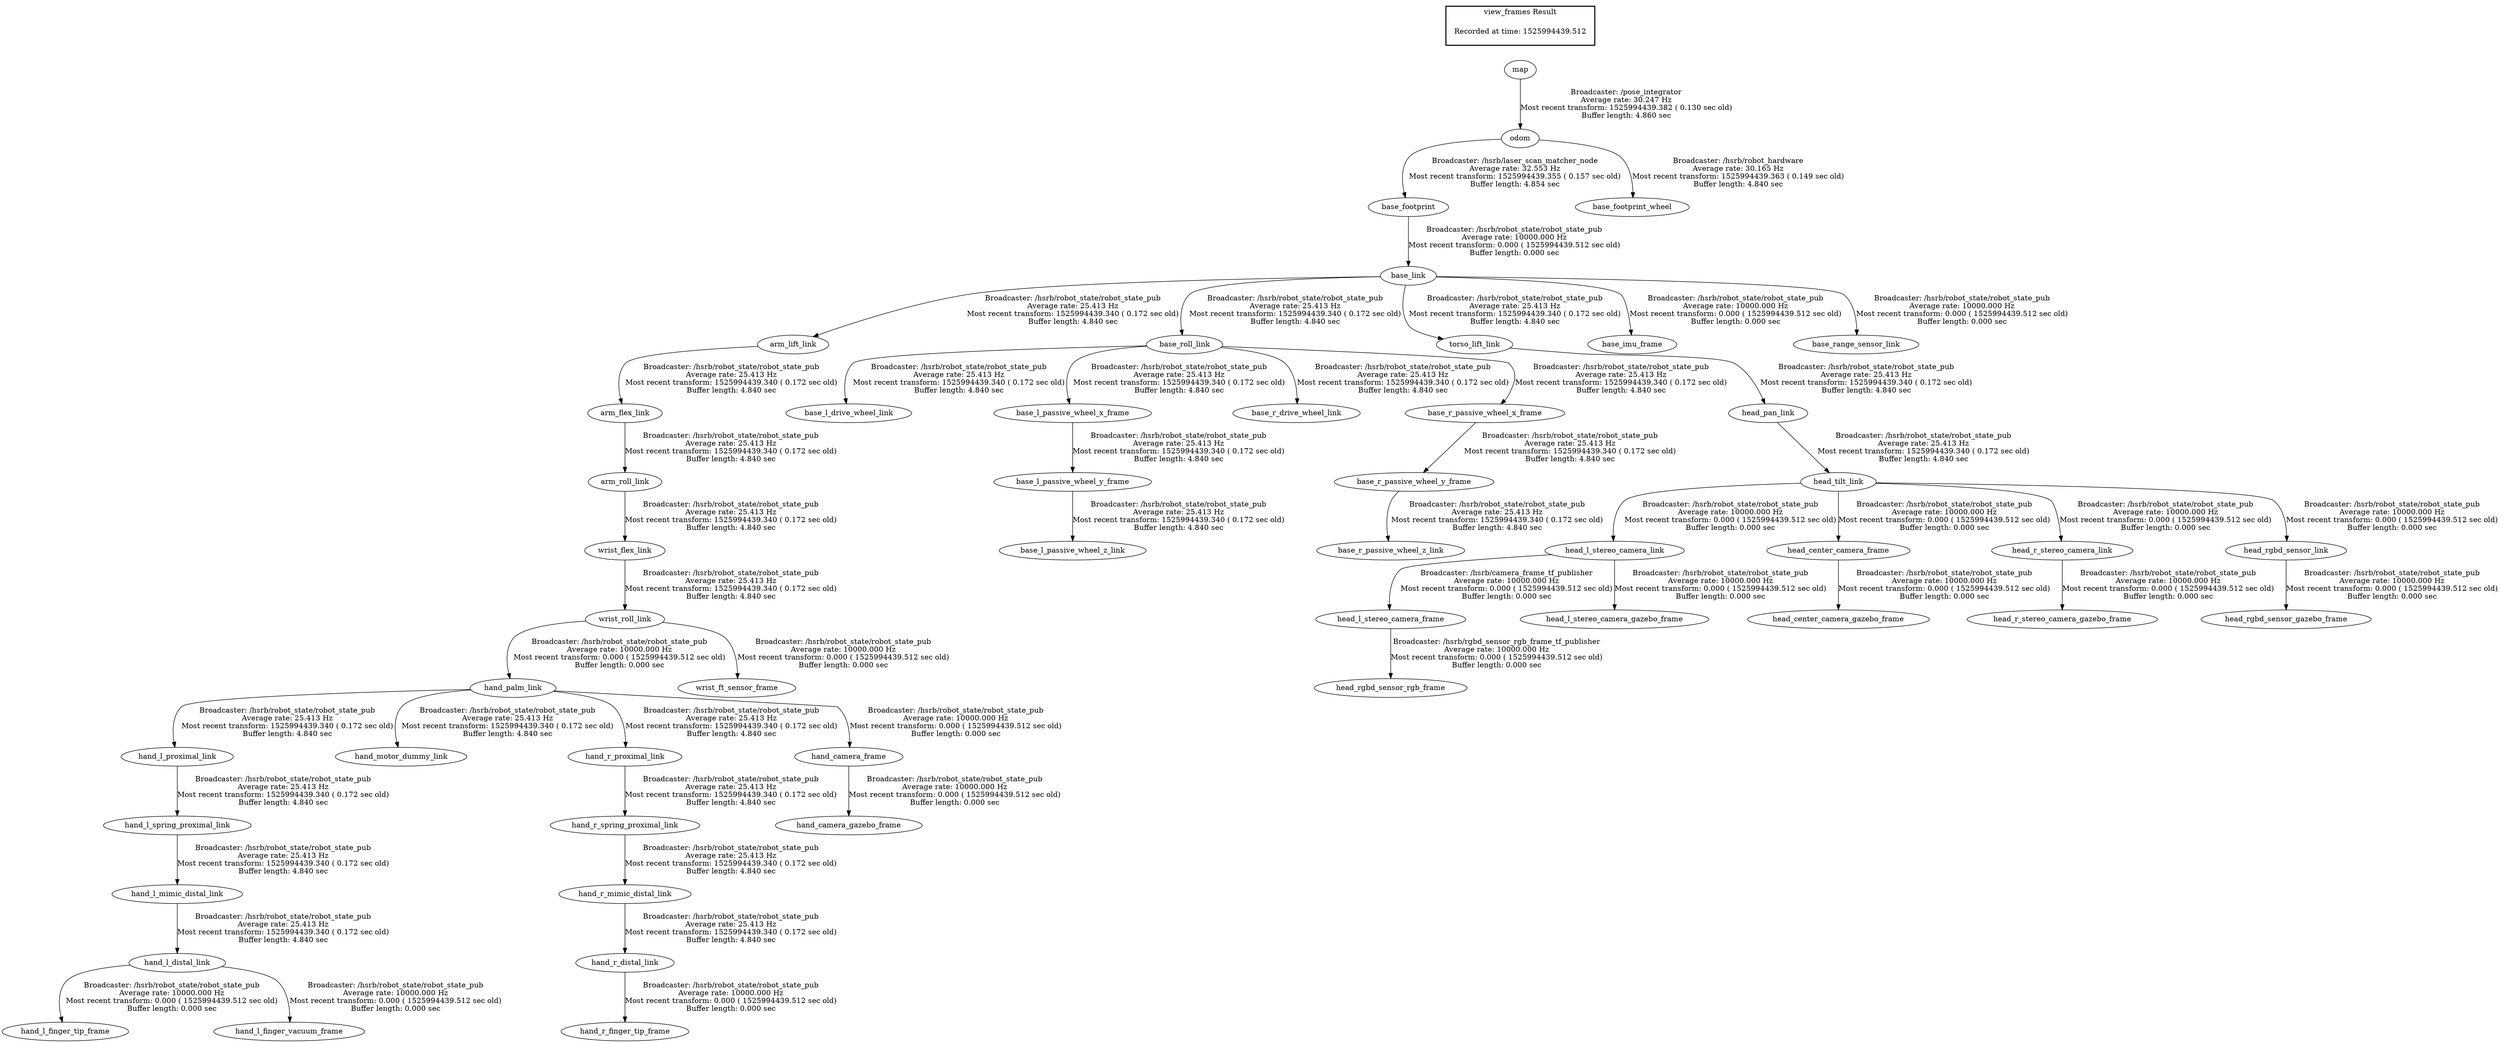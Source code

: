 digraph G {
"head_l_stereo_camera_link" -> "head_l_stereo_camera_frame"[label="Broadcaster: /hsrb/camera_frame_tf_publisher\nAverage rate: 10000.000 Hz\nMost recent transform: 0.000 ( 1525994439.512 sec old)\nBuffer length: 0.000 sec\n"];
"head_tilt_link" -> "head_l_stereo_camera_link"[label="Broadcaster: /hsrb/robot_state/robot_state_pub\nAverage rate: 10000.000 Hz\nMost recent transform: 0.000 ( 1525994439.512 sec old)\nBuffer length: 0.000 sec\n"];
"arm_lift_link" -> "arm_flex_link"[label="Broadcaster: /hsrb/robot_state/robot_state_pub\nAverage rate: 25.413 Hz\nMost recent transform: 1525994439.340 ( 0.172 sec old)\nBuffer length: 4.840 sec\n"];
"base_link" -> "arm_lift_link"[label="Broadcaster: /hsrb/robot_state/robot_state_pub\nAverage rate: 25.413 Hz\nMost recent transform: 1525994439.340 ( 0.172 sec old)\nBuffer length: 4.840 sec\n"];
"base_footprint" -> "base_link"[label="Broadcaster: /hsrb/robot_state/robot_state_pub\nAverage rate: 10000.000 Hz\nMost recent transform: 0.000 ( 1525994439.512 sec old)\nBuffer length: 0.000 sec\n"];
"arm_flex_link" -> "arm_roll_link"[label="Broadcaster: /hsrb/robot_state/robot_state_pub\nAverage rate: 25.413 Hz\nMost recent transform: 1525994439.340 ( 0.172 sec old)\nBuffer length: 4.840 sec\n"];
"base_roll_link" -> "base_l_drive_wheel_link"[label="Broadcaster: /hsrb/robot_state/robot_state_pub\nAverage rate: 25.413 Hz\nMost recent transform: 1525994439.340 ( 0.172 sec old)\nBuffer length: 4.840 sec\n"];
"base_link" -> "base_roll_link"[label="Broadcaster: /hsrb/robot_state/robot_state_pub\nAverage rate: 25.413 Hz\nMost recent transform: 1525994439.340 ( 0.172 sec old)\nBuffer length: 4.840 sec\n"];
"base_roll_link" -> "base_l_passive_wheel_x_frame"[label="Broadcaster: /hsrb/robot_state/robot_state_pub\nAverage rate: 25.413 Hz\nMost recent transform: 1525994439.340 ( 0.172 sec old)\nBuffer length: 4.840 sec\n"];
"base_l_passive_wheel_x_frame" -> "base_l_passive_wheel_y_frame"[label="Broadcaster: /hsrb/robot_state/robot_state_pub\nAverage rate: 25.413 Hz\nMost recent transform: 1525994439.340 ( 0.172 sec old)\nBuffer length: 4.840 sec\n"];
"base_l_passive_wheel_y_frame" -> "base_l_passive_wheel_z_link"[label="Broadcaster: /hsrb/robot_state/robot_state_pub\nAverage rate: 25.413 Hz\nMost recent transform: 1525994439.340 ( 0.172 sec old)\nBuffer length: 4.840 sec\n"];
"base_roll_link" -> "base_r_drive_wheel_link"[label="Broadcaster: /hsrb/robot_state/robot_state_pub\nAverage rate: 25.413 Hz\nMost recent transform: 1525994439.340 ( 0.172 sec old)\nBuffer length: 4.840 sec\n"];
"base_roll_link" -> "base_r_passive_wheel_x_frame"[label="Broadcaster: /hsrb/robot_state/robot_state_pub\nAverage rate: 25.413 Hz\nMost recent transform: 1525994439.340 ( 0.172 sec old)\nBuffer length: 4.840 sec\n"];
"base_r_passive_wheel_x_frame" -> "base_r_passive_wheel_y_frame"[label="Broadcaster: /hsrb/robot_state/robot_state_pub\nAverage rate: 25.413 Hz\nMost recent transform: 1525994439.340 ( 0.172 sec old)\nBuffer length: 4.840 sec\n"];
"base_r_passive_wheel_y_frame" -> "base_r_passive_wheel_z_link"[label="Broadcaster: /hsrb/robot_state/robot_state_pub\nAverage rate: 25.413 Hz\nMost recent transform: 1525994439.340 ( 0.172 sec old)\nBuffer length: 4.840 sec\n"];
"hand_l_mimic_distal_link" -> "hand_l_distal_link"[label="Broadcaster: /hsrb/robot_state/robot_state_pub\nAverage rate: 25.413 Hz\nMost recent transform: 1525994439.340 ( 0.172 sec old)\nBuffer length: 4.840 sec\n"];
"hand_l_spring_proximal_link" -> "hand_l_mimic_distal_link"[label="Broadcaster: /hsrb/robot_state/robot_state_pub\nAverage rate: 25.413 Hz\nMost recent transform: 1525994439.340 ( 0.172 sec old)\nBuffer length: 4.840 sec\n"];
"hand_l_proximal_link" -> "hand_l_spring_proximal_link"[label="Broadcaster: /hsrb/robot_state/robot_state_pub\nAverage rate: 25.413 Hz\nMost recent transform: 1525994439.340 ( 0.172 sec old)\nBuffer length: 4.840 sec\n"];
"hand_palm_link" -> "hand_l_proximal_link"[label="Broadcaster: /hsrb/robot_state/robot_state_pub\nAverage rate: 25.413 Hz\nMost recent transform: 1525994439.340 ( 0.172 sec old)\nBuffer length: 4.840 sec\n"];
"wrist_roll_link" -> "hand_palm_link"[label="Broadcaster: /hsrb/robot_state/robot_state_pub\nAverage rate: 10000.000 Hz\nMost recent transform: 0.000 ( 1525994439.512 sec old)\nBuffer length: 0.000 sec\n"];
"hand_palm_link" -> "hand_motor_dummy_link"[label="Broadcaster: /hsrb/robot_state/robot_state_pub\nAverage rate: 25.413 Hz\nMost recent transform: 1525994439.340 ( 0.172 sec old)\nBuffer length: 4.840 sec\n"];
"hand_r_mimic_distal_link" -> "hand_r_distal_link"[label="Broadcaster: /hsrb/robot_state/robot_state_pub\nAverage rate: 25.413 Hz\nMost recent transform: 1525994439.340 ( 0.172 sec old)\nBuffer length: 4.840 sec\n"];
"hand_r_spring_proximal_link" -> "hand_r_mimic_distal_link"[label="Broadcaster: /hsrb/robot_state/robot_state_pub\nAverage rate: 25.413 Hz\nMost recent transform: 1525994439.340 ( 0.172 sec old)\nBuffer length: 4.840 sec\n"];
"hand_r_proximal_link" -> "hand_r_spring_proximal_link"[label="Broadcaster: /hsrb/robot_state/robot_state_pub\nAverage rate: 25.413 Hz\nMost recent transform: 1525994439.340 ( 0.172 sec old)\nBuffer length: 4.840 sec\n"];
"hand_palm_link" -> "hand_r_proximal_link"[label="Broadcaster: /hsrb/robot_state/robot_state_pub\nAverage rate: 25.413 Hz\nMost recent transform: 1525994439.340 ( 0.172 sec old)\nBuffer length: 4.840 sec\n"];
"torso_lift_link" -> "head_pan_link"[label="Broadcaster: /hsrb/robot_state/robot_state_pub\nAverage rate: 25.413 Hz\nMost recent transform: 1525994439.340 ( 0.172 sec old)\nBuffer length: 4.840 sec\n"];
"base_link" -> "torso_lift_link"[label="Broadcaster: /hsrb/robot_state/robot_state_pub\nAverage rate: 25.413 Hz\nMost recent transform: 1525994439.340 ( 0.172 sec old)\nBuffer length: 4.840 sec\n"];
"head_pan_link" -> "head_tilt_link"[label="Broadcaster: /hsrb/robot_state/robot_state_pub\nAverage rate: 25.413 Hz\nMost recent transform: 1525994439.340 ( 0.172 sec old)\nBuffer length: 4.840 sec\n"];
"arm_roll_link" -> "wrist_flex_link"[label="Broadcaster: /hsrb/robot_state/robot_state_pub\nAverage rate: 25.413 Hz\nMost recent transform: 1525994439.340 ( 0.172 sec old)\nBuffer length: 4.840 sec\n"];
"wrist_flex_link" -> "wrist_roll_link"[label="Broadcaster: /hsrb/robot_state/robot_state_pub\nAverage rate: 25.413 Hz\nMost recent transform: 1525994439.340 ( 0.172 sec old)\nBuffer length: 4.840 sec\n"];
"odom" -> "base_footprint"[label="Broadcaster: /hsrb/laser_scan_matcher_node\nAverage rate: 32.553 Hz\nMost recent transform: 1525994439.355 ( 0.157 sec old)\nBuffer length: 4.854 sec\n"];
"base_link" -> "base_imu_frame"[label="Broadcaster: /hsrb/robot_state/robot_state_pub\nAverage rate: 10000.000 Hz\nMost recent transform: 0.000 ( 1525994439.512 sec old)\nBuffer length: 0.000 sec\n"];
"base_link" -> "base_range_sensor_link"[label="Broadcaster: /hsrb/robot_state/robot_state_pub\nAverage rate: 10000.000 Hz\nMost recent transform: 0.000 ( 1525994439.512 sec old)\nBuffer length: 0.000 sec\n"];
"hand_palm_link" -> "hand_camera_frame"[label="Broadcaster: /hsrb/robot_state/robot_state_pub\nAverage rate: 10000.000 Hz\nMost recent transform: 0.000 ( 1525994439.512 sec old)\nBuffer length: 0.000 sec\n"];
"hand_camera_frame" -> "hand_camera_gazebo_frame"[label="Broadcaster: /hsrb/robot_state/robot_state_pub\nAverage rate: 10000.000 Hz\nMost recent transform: 0.000 ( 1525994439.512 sec old)\nBuffer length: 0.000 sec\n"];
"hand_l_distal_link" -> "hand_l_finger_tip_frame"[label="Broadcaster: /hsrb/robot_state/robot_state_pub\nAverage rate: 10000.000 Hz\nMost recent transform: 0.000 ( 1525994439.512 sec old)\nBuffer length: 0.000 sec\n"];
"hand_l_distal_link" -> "hand_l_finger_vacuum_frame"[label="Broadcaster: /hsrb/robot_state/robot_state_pub\nAverage rate: 10000.000 Hz\nMost recent transform: 0.000 ( 1525994439.512 sec old)\nBuffer length: 0.000 sec\n"];
"hand_r_distal_link" -> "hand_r_finger_tip_frame"[label="Broadcaster: /hsrb/robot_state/robot_state_pub\nAverage rate: 10000.000 Hz\nMost recent transform: 0.000 ( 1525994439.512 sec old)\nBuffer length: 0.000 sec\n"];
"head_tilt_link" -> "head_center_camera_frame"[label="Broadcaster: /hsrb/robot_state/robot_state_pub\nAverage rate: 10000.000 Hz\nMost recent transform: 0.000 ( 1525994439.512 sec old)\nBuffer length: 0.000 sec\n"];
"head_center_camera_frame" -> "head_center_camera_gazebo_frame"[label="Broadcaster: /hsrb/robot_state/robot_state_pub\nAverage rate: 10000.000 Hz\nMost recent transform: 0.000 ( 1525994439.512 sec old)\nBuffer length: 0.000 sec\n"];
"head_l_stereo_camera_link" -> "head_l_stereo_camera_gazebo_frame"[label="Broadcaster: /hsrb/robot_state/robot_state_pub\nAverage rate: 10000.000 Hz\nMost recent transform: 0.000 ( 1525994439.512 sec old)\nBuffer length: 0.000 sec\n"];
"head_r_stereo_camera_link" -> "head_r_stereo_camera_gazebo_frame"[label="Broadcaster: /hsrb/robot_state/robot_state_pub\nAverage rate: 10000.000 Hz\nMost recent transform: 0.000 ( 1525994439.512 sec old)\nBuffer length: 0.000 sec\n"];
"head_tilt_link" -> "head_r_stereo_camera_link"[label="Broadcaster: /hsrb/robot_state/robot_state_pub\nAverage rate: 10000.000 Hz\nMost recent transform: 0.000 ( 1525994439.512 sec old)\nBuffer length: 0.000 sec\n"];
"head_rgbd_sensor_link" -> "head_rgbd_sensor_gazebo_frame"[label="Broadcaster: /hsrb/robot_state/robot_state_pub\nAverage rate: 10000.000 Hz\nMost recent transform: 0.000 ( 1525994439.512 sec old)\nBuffer length: 0.000 sec\n"];
"head_tilt_link" -> "head_rgbd_sensor_link"[label="Broadcaster: /hsrb/robot_state/robot_state_pub\nAverage rate: 10000.000 Hz\nMost recent transform: 0.000 ( 1525994439.512 sec old)\nBuffer length: 0.000 sec\n"];
"wrist_roll_link" -> "wrist_ft_sensor_frame"[label="Broadcaster: /hsrb/robot_state/robot_state_pub\nAverage rate: 10000.000 Hz\nMost recent transform: 0.000 ( 1525994439.512 sec old)\nBuffer length: 0.000 sec\n"];
"head_l_stereo_camera_frame" -> "head_rgbd_sensor_rgb_frame"[label="Broadcaster: /hsrb/rgbd_sensor_rgb_frame_tf_publisher\nAverage rate: 10000.000 Hz\nMost recent transform: 0.000 ( 1525994439.512 sec old)\nBuffer length: 0.000 sec\n"];
"odom" -> "base_footprint_wheel"[label="Broadcaster: /hsrb/robot_hardware\nAverage rate: 30.165 Hz\nMost recent transform: 1525994439.363 ( 0.149 sec old)\nBuffer length: 4.840 sec\n"];
"map" -> "odom"[label="Broadcaster: /pose_integrator\nAverage rate: 30.247 Hz\nMost recent transform: 1525994439.382 ( 0.130 sec old)\nBuffer length: 4.860 sec\n"];
edge [style=invis];
 subgraph cluster_legend { style=bold; color=black; label ="view_frames Result";
"Recorded at time: 1525994439.512"[ shape=plaintext ] ;
 }->"map";
}